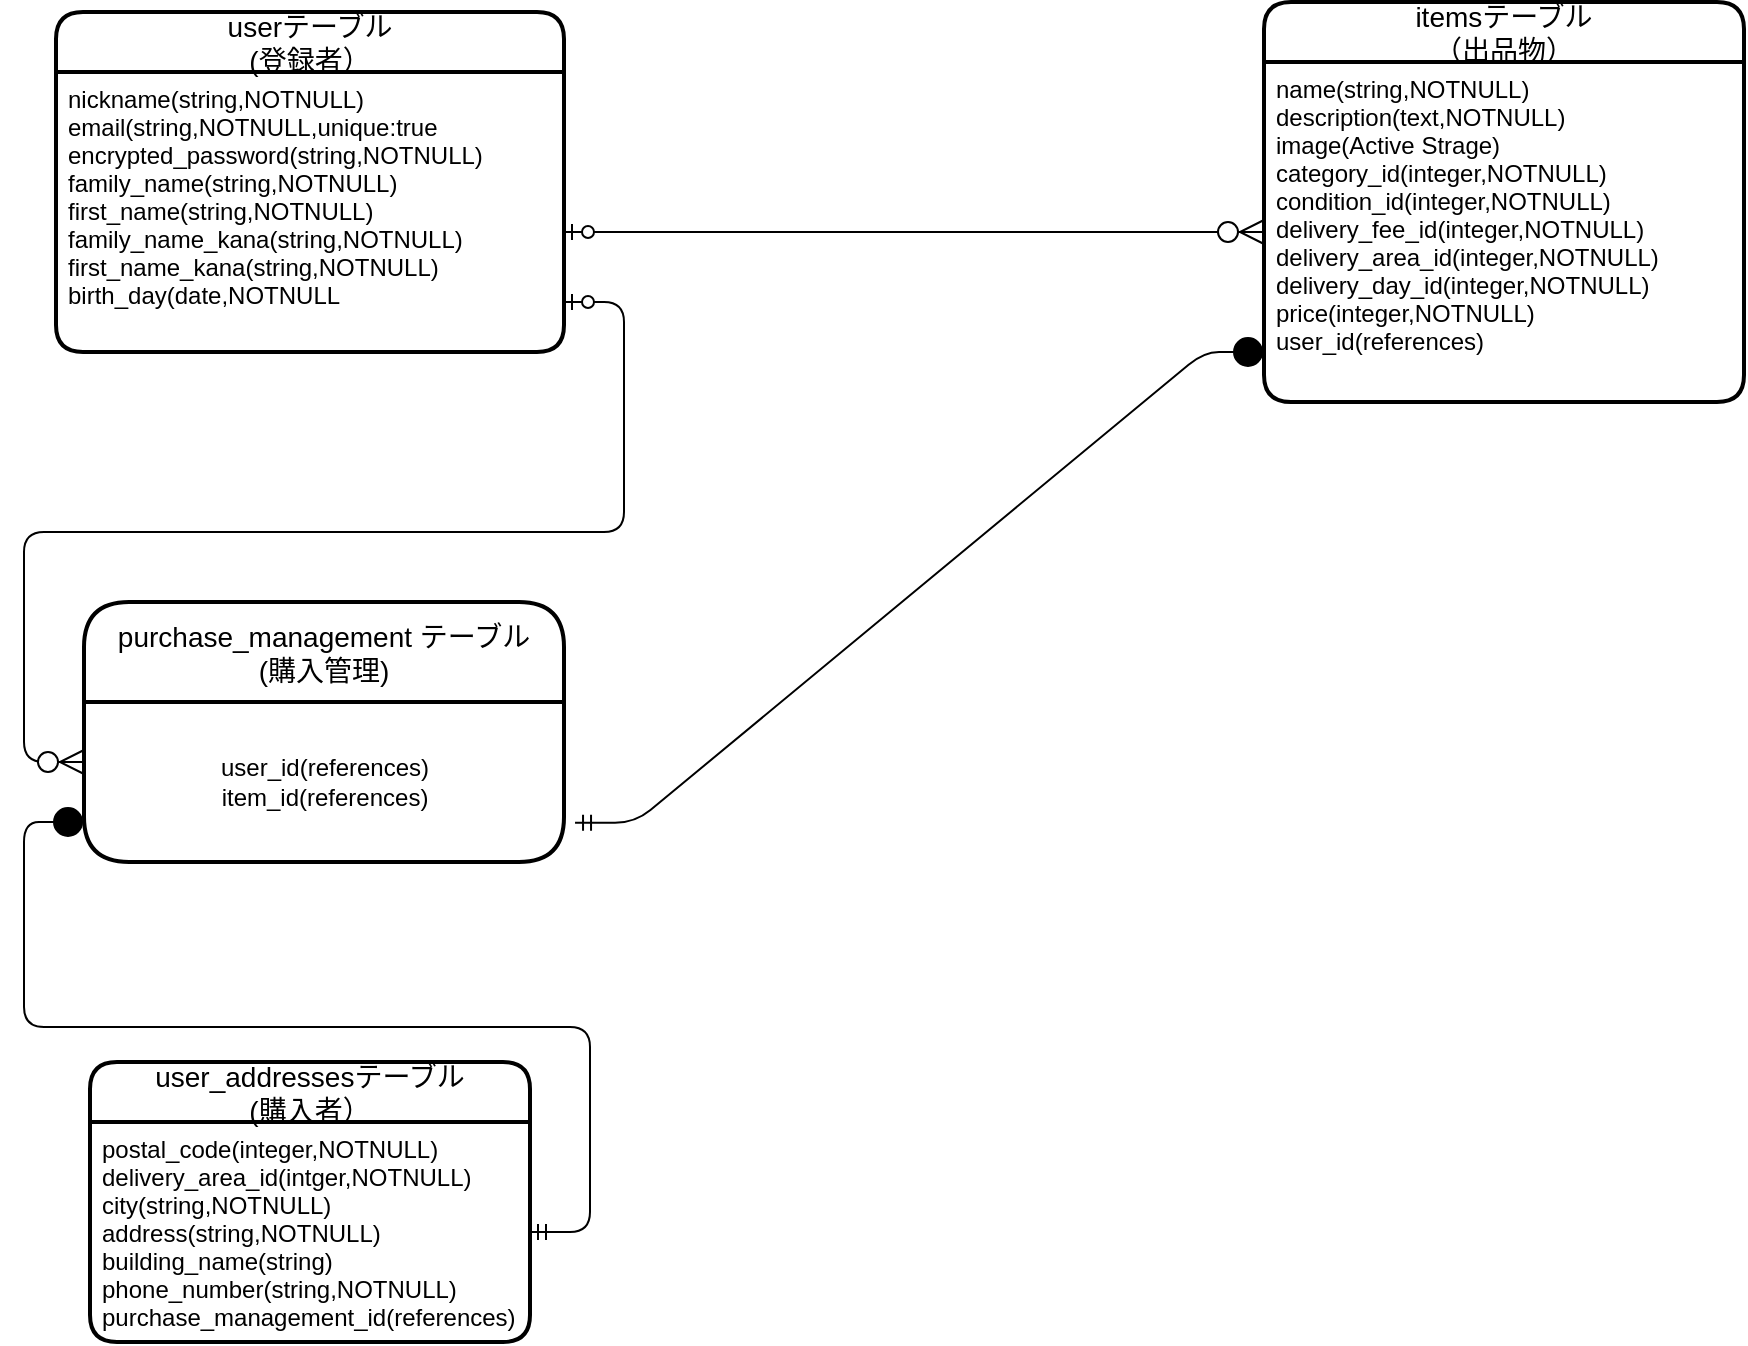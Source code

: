 <mxfile version="13.10.0" type="embed">
    <diagram id="CpGvS5UNnT9htFcDswzE" name="ページ1">
        <mxGraphModel dx="1006" dy="971" grid="1" gridSize="10" guides="1" tooltips="1" connect="1" arrows="1" fold="1" page="1" pageScale="1" pageWidth="827" pageHeight="1169" math="0" shadow="0">
            <root>
                <mxCell id="0"/>
                <mxCell id="1" parent="0"/>
                <mxCell id="8" value="userテーブル&#10;(登録者）" style="swimlane;childLayout=stackLayout;horizontal=1;startSize=30;horizontalStack=0;rounded=1;fontSize=14;fontStyle=0;strokeWidth=2;resizeParent=0;resizeLast=1;shadow=0;dashed=0;align=center;" vertex="1" parent="1">
                    <mxGeometry x="236" y="415" width="254" height="170" as="geometry"/>
                </mxCell>
                <mxCell id="9" value="nickname(string,NOTNULL)&#10;email(string,NOTNULL,unique:true&#10;encrypted_password(string,NOTNULL)&#10;family_name(string,NOTNULL)&#10;first_name(string,NOTNULL)&#10;family_name_kana(string,NOTNULL)&#10;first_name_kana(string,NOTNULL)&#10;birth_day(date,NOTNULL" style="align=left;strokeColor=none;fillColor=none;spacingLeft=4;fontSize=12;verticalAlign=top;resizable=0;rotatable=0;part=1;" vertex="1" parent="8">
                    <mxGeometry y="30" width="254" height="140" as="geometry"/>
                </mxCell>
                <mxCell id="10" value="itemsテーブル&#10;（出品物）" style="swimlane;childLayout=stackLayout;horizontal=1;startSize=30;horizontalStack=0;rounded=1;fontSize=14;fontStyle=0;strokeWidth=2;resizeParent=0;resizeLast=1;shadow=0;dashed=0;align=center;" vertex="1" parent="1">
                    <mxGeometry x="840" y="410" width="240" height="200" as="geometry"/>
                </mxCell>
                <mxCell id="11" value="name(string,NOTNULL)&#10;description(text,NOTNULL)&#10;image(Active Strage)&#10;category_id(integer,NOTNULL)&#10;condition_id(integer,NOTNULL)&#10;delivery_fee_id(integer,NOTNULL)&#10;delivery_area_id(integer,NOTNULL)&#10;delivery_day_id(integer,NOTNULL)&#10;price(integer,NOTNULL)&#10;user_id(references)&#10;" style="align=left;strokeColor=none;fillColor=none;spacingLeft=4;fontSize=12;verticalAlign=top;resizable=0;rotatable=0;part=1;" vertex="1" parent="10">
                    <mxGeometry y="30" width="240" height="170" as="geometry"/>
                </mxCell>
                <mxCell id="12" value="purchase_management テーブル&#10;(購入管理)" style="swimlane;childLayout=stackLayout;horizontal=1;startSize=50;horizontalStack=0;rounded=1;fontSize=14;fontStyle=0;strokeWidth=2;resizeParent=0;resizeLast=1;shadow=0;dashed=0;align=center;" vertex="1" parent="1">
                    <mxGeometry x="250" y="710" width="240" height="130" as="geometry"/>
                </mxCell>
                <mxCell id="15" value="&lt;span style=&quot;text-align: left&quot;&gt;user_id(references)&lt;br&gt;&lt;/span&gt;&lt;span style=&quot;text-align: left&quot;&gt;item_id(references)&lt;/span&gt;&lt;span style=&quot;text-align: left&quot;&gt;&lt;br&gt;&lt;/span&gt;" style="text;html=1;align=center;verticalAlign=middle;resizable=0;points=[];autosize=1;" vertex="1" parent="12">
                    <mxGeometry y="50" width="240" height="80" as="geometry"/>
                </mxCell>
                <mxCell id="16" value="user_addressesテーブル&#10;(購入者）" style="swimlane;childLayout=stackLayout;horizontal=1;startSize=30;horizontalStack=0;rounded=1;fontSize=14;fontStyle=0;strokeWidth=2;resizeParent=0;resizeLast=1;shadow=0;dashed=0;align=center;" vertex="1" parent="1">
                    <mxGeometry x="253" y="940" width="220" height="140" as="geometry"/>
                </mxCell>
                <mxCell id="17" value="postal_code(integer,NOTNULL)&#10;delivery_area_id(intger,NOTNULL)&#10;city(string,NOTNULL)&#10;address(string,NOTNULL)&#10;building_name(string)&#10;phone_number(string,NOTNULL)&#10;purchase_management_id(references)" style="align=left;strokeColor=none;fillColor=none;spacingLeft=4;fontSize=12;verticalAlign=top;resizable=0;rotatable=0;part=1;" vertex="1" parent="16">
                    <mxGeometry y="30" width="220" height="110" as="geometry"/>
                </mxCell>
                <mxCell id="18" value="" style="edgeStyle=entityRelationEdgeStyle;fontSize=12;html=1;endArrow=ERzeroToMany;startArrow=ERzeroToOne;entryX=0;entryY=0.5;entryDx=0;entryDy=0;strokeWidth=1;endSize=10;" edge="1" parent="1" target="11">
                    <mxGeometry width="100" height="100" relative="1" as="geometry">
                        <mxPoint x="490" y="525" as="sourcePoint"/>
                        <mxPoint x="590" y="415" as="targetPoint"/>
                    </mxGeometry>
                </mxCell>
                <mxCell id="19" value="" style="edgeStyle=entityRelationEdgeStyle;fontSize=12;html=1;endArrow=ERzeroToMany;startArrow=ERzeroToOne;strokeWidth=1;endSize=10;" edge="1" parent="1">
                    <mxGeometry width="100" height="100" relative="1" as="geometry">
                        <mxPoint x="490.0" y="560.0" as="sourcePoint"/>
                        <mxPoint x="250" y="790" as="targetPoint"/>
                    </mxGeometry>
                </mxCell>
                <mxCell id="22" value="" style="edgeStyle=entityRelationEdgeStyle;fontSize=12;html=1;endArrow=circle;startArrow=ERmandOne;strokeWidth=1;exitX=1.023;exitY=0.755;exitDx=0;exitDy=0;exitPerimeter=0;endFill=1;" edge="1" parent="1" source="15">
                    <mxGeometry width="100" height="100" relative="1" as="geometry">
                        <mxPoint x="740" y="685" as="sourcePoint"/>
                        <mxPoint x="840" y="585" as="targetPoint"/>
                    </mxGeometry>
                </mxCell>
                <mxCell id="23" value="" style="edgeStyle=entityRelationEdgeStyle;fontSize=12;html=1;endArrow=circle;startArrow=ERmandOne;strokeWidth=1;exitX=1;exitY=0.5;exitDx=0;exitDy=0;endFill=1;" edge="1" parent="1" source="17">
                    <mxGeometry width="100" height="100" relative="1" as="geometry">
                        <mxPoint x="-94.48" y="1055.4" as="sourcePoint"/>
                        <mxPoint x="250.0" y="820.0" as="targetPoint"/>
                    </mxGeometry>
                </mxCell>
            </root>
        </mxGraphModel>
    </diagram>
</mxfile>